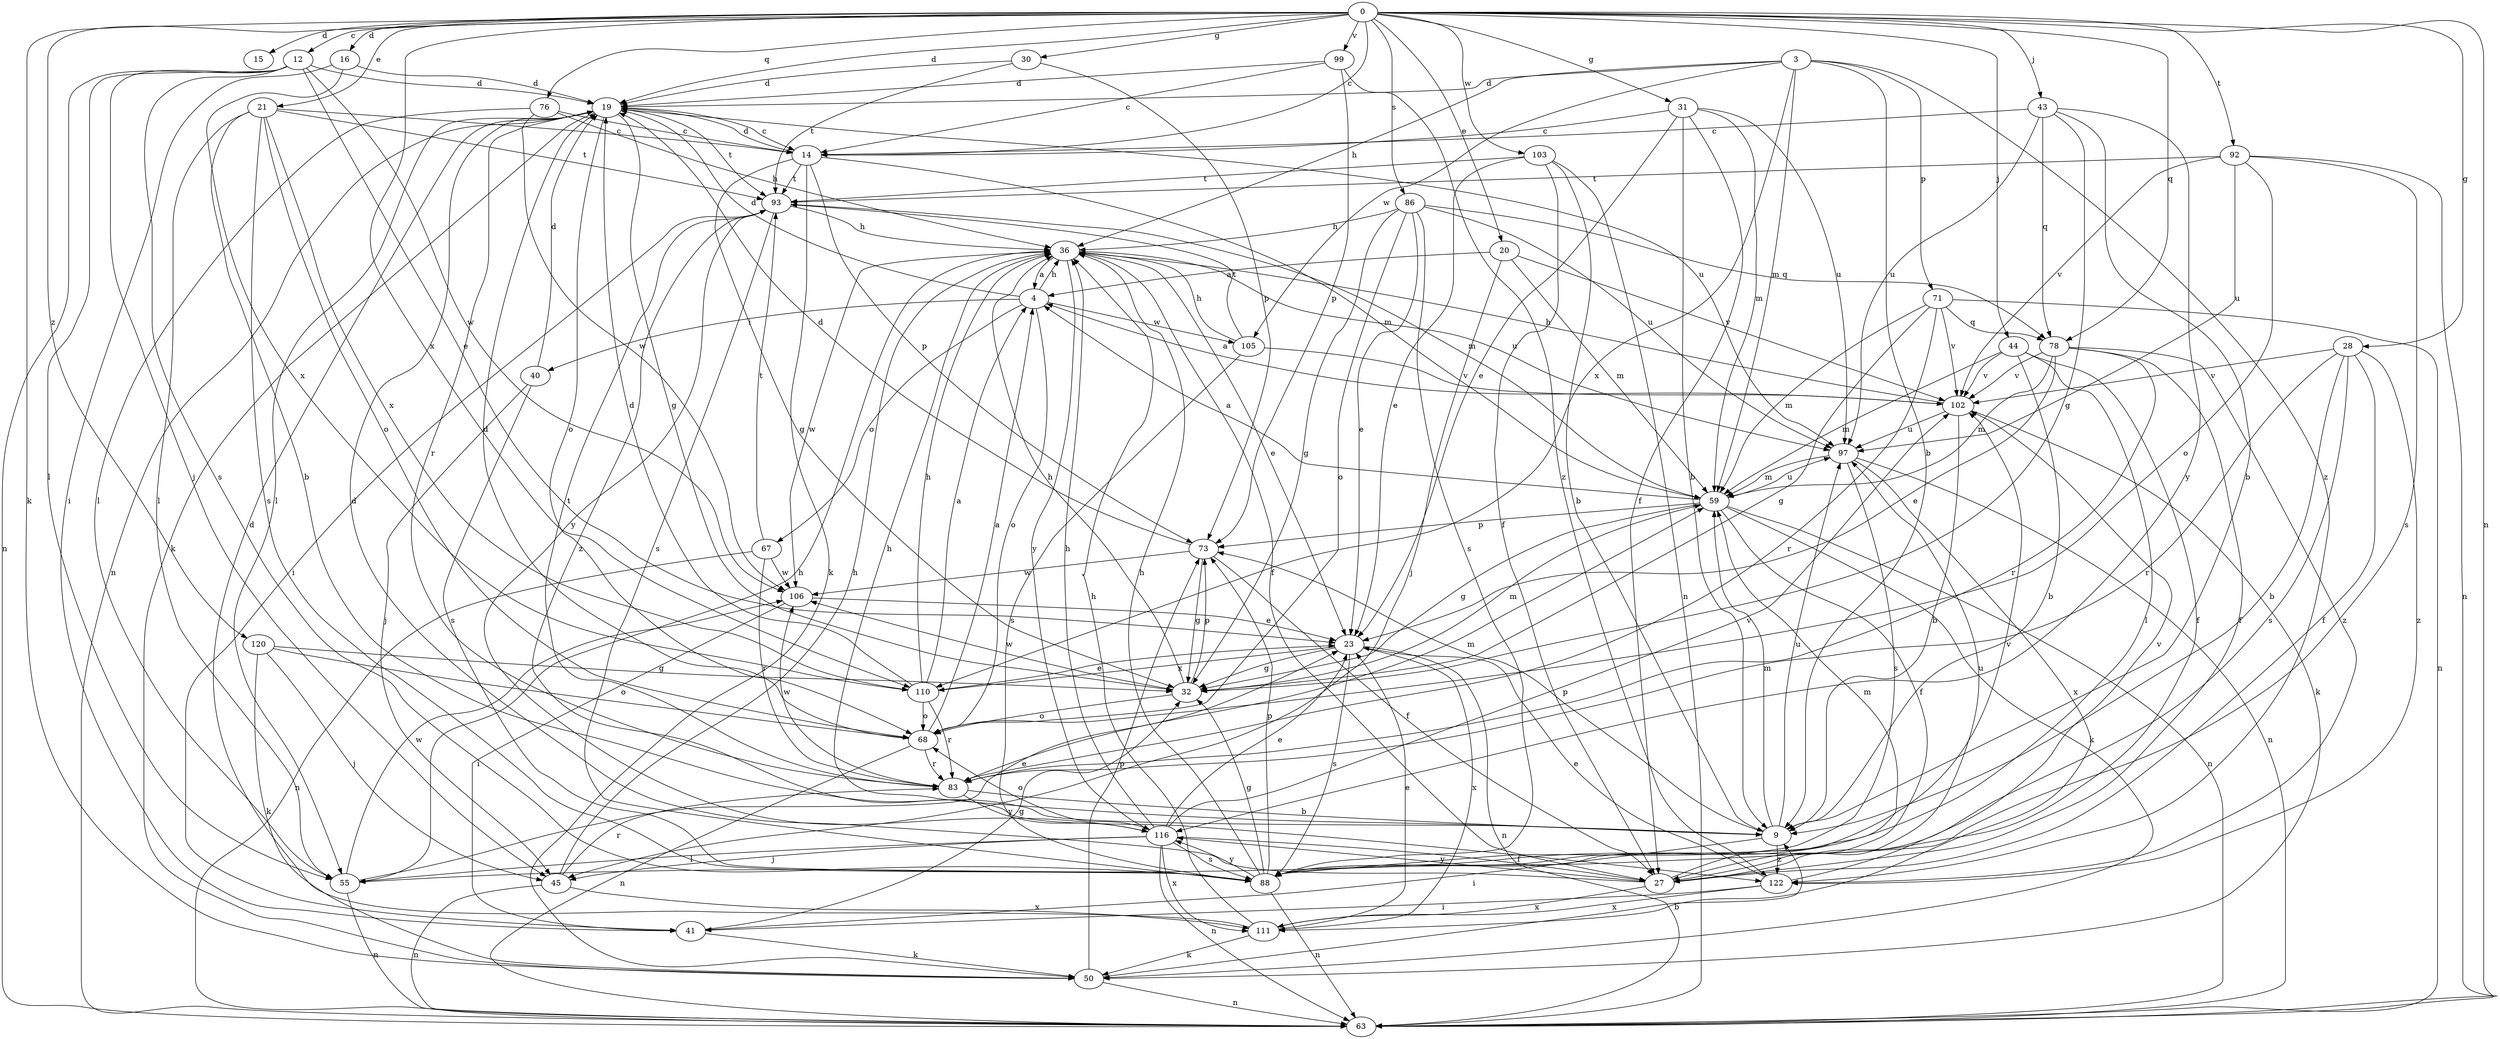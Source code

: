 strict digraph  {
0;
3;
4;
9;
12;
14;
15;
16;
19;
20;
21;
23;
27;
28;
30;
31;
32;
36;
40;
41;
43;
44;
45;
50;
55;
59;
63;
67;
68;
71;
73;
76;
78;
83;
86;
88;
92;
93;
97;
99;
102;
103;
105;
106;
110;
111;
116;
120;
122;
0 -> 12  [label=c];
0 -> 14  [label=c];
0 -> 15  [label=d];
0 -> 16  [label=d];
0 -> 19  [label=d];
0 -> 20  [label=e];
0 -> 21  [label=e];
0 -> 28  [label=g];
0 -> 30  [label=g];
0 -> 31  [label=g];
0 -> 43  [label=j];
0 -> 44  [label=j];
0 -> 50  [label=k];
0 -> 63  [label=n];
0 -> 76  [label=q];
0 -> 78  [label=q];
0 -> 86  [label=s];
0 -> 92  [label=t];
0 -> 99  [label=v];
0 -> 103  [label=w];
0 -> 110  [label=x];
0 -> 120  [label=z];
3 -> 9  [label=b];
3 -> 19  [label=d];
3 -> 36  [label=h];
3 -> 59  [label=m];
3 -> 71  [label=p];
3 -> 105  [label=w];
3 -> 110  [label=x];
3 -> 122  [label=z];
4 -> 19  [label=d];
4 -> 36  [label=h];
4 -> 40  [label=i];
4 -> 67  [label=o];
4 -> 68  [label=o];
4 -> 105  [label=w];
9 -> 36  [label=h];
9 -> 41  [label=i];
9 -> 59  [label=m];
9 -> 73  [label=p];
9 -> 97  [label=u];
9 -> 122  [label=z];
12 -> 19  [label=d];
12 -> 23  [label=e];
12 -> 45  [label=j];
12 -> 55  [label=l];
12 -> 63  [label=n];
12 -> 88  [label=s];
12 -> 106  [label=w];
14 -> 19  [label=d];
14 -> 32  [label=g];
14 -> 50  [label=k];
14 -> 59  [label=m];
14 -> 73  [label=p];
14 -> 93  [label=t];
16 -> 19  [label=d];
16 -> 41  [label=i];
16 -> 110  [label=x];
19 -> 14  [label=c];
19 -> 32  [label=g];
19 -> 50  [label=k];
19 -> 55  [label=l];
19 -> 63  [label=n];
19 -> 68  [label=o];
19 -> 83  [label=r];
19 -> 93  [label=t];
19 -> 97  [label=u];
20 -> 4  [label=a];
20 -> 45  [label=j];
20 -> 59  [label=m];
20 -> 102  [label=v];
21 -> 9  [label=b];
21 -> 14  [label=c];
21 -> 55  [label=l];
21 -> 68  [label=o];
21 -> 88  [label=s];
21 -> 93  [label=t];
21 -> 110  [label=x];
23 -> 32  [label=g];
23 -> 63  [label=n];
23 -> 88  [label=s];
23 -> 110  [label=x];
23 -> 111  [label=x];
27 -> 19  [label=d];
27 -> 59  [label=m];
27 -> 97  [label=u];
27 -> 111  [label=x];
27 -> 116  [label=y];
28 -> 9  [label=b];
28 -> 27  [label=f];
28 -> 83  [label=r];
28 -> 88  [label=s];
28 -> 102  [label=v];
28 -> 122  [label=z];
30 -> 19  [label=d];
30 -> 73  [label=p];
30 -> 93  [label=t];
31 -> 9  [label=b];
31 -> 14  [label=c];
31 -> 23  [label=e];
31 -> 27  [label=f];
31 -> 59  [label=m];
31 -> 97  [label=u];
32 -> 36  [label=h];
32 -> 59  [label=m];
32 -> 68  [label=o];
32 -> 73  [label=p];
32 -> 106  [label=w];
36 -> 4  [label=a];
36 -> 23  [label=e];
36 -> 27  [label=f];
36 -> 97  [label=u];
36 -> 106  [label=w];
36 -> 116  [label=y];
40 -> 19  [label=d];
40 -> 45  [label=j];
40 -> 88  [label=s];
41 -> 32  [label=g];
41 -> 50  [label=k];
43 -> 9  [label=b];
43 -> 14  [label=c];
43 -> 32  [label=g];
43 -> 78  [label=q];
43 -> 97  [label=u];
43 -> 116  [label=y];
44 -> 9  [label=b];
44 -> 27  [label=f];
44 -> 55  [label=l];
44 -> 59  [label=m];
44 -> 102  [label=v];
45 -> 36  [label=h];
45 -> 63  [label=n];
45 -> 83  [label=r];
45 -> 111  [label=x];
50 -> 9  [label=b];
50 -> 63  [label=n];
50 -> 73  [label=p];
55 -> 23  [label=e];
55 -> 36  [label=h];
55 -> 63  [label=n];
55 -> 106  [label=w];
59 -> 4  [label=a];
59 -> 27  [label=f];
59 -> 32  [label=g];
59 -> 50  [label=k];
59 -> 63  [label=n];
59 -> 73  [label=p];
59 -> 97  [label=u];
67 -> 63  [label=n];
67 -> 83  [label=r];
67 -> 93  [label=t];
67 -> 106  [label=w];
68 -> 4  [label=a];
68 -> 19  [label=d];
68 -> 63  [label=n];
68 -> 83  [label=r];
71 -> 32  [label=g];
71 -> 59  [label=m];
71 -> 63  [label=n];
71 -> 78  [label=q];
71 -> 83  [label=r];
71 -> 102  [label=v];
73 -> 19  [label=d];
73 -> 27  [label=f];
73 -> 32  [label=g];
73 -> 106  [label=w];
76 -> 14  [label=c];
76 -> 36  [label=h];
76 -> 55  [label=l];
76 -> 106  [label=w];
78 -> 23  [label=e];
78 -> 27  [label=f];
78 -> 59  [label=m];
78 -> 83  [label=r];
78 -> 102  [label=v];
78 -> 122  [label=z];
83 -> 9  [label=b];
83 -> 59  [label=m];
83 -> 93  [label=t];
83 -> 106  [label=w];
83 -> 116  [label=y];
86 -> 23  [label=e];
86 -> 32  [label=g];
86 -> 36  [label=h];
86 -> 68  [label=o];
86 -> 78  [label=q];
86 -> 88  [label=s];
86 -> 97  [label=u];
88 -> 32  [label=g];
88 -> 36  [label=h];
88 -> 63  [label=n];
88 -> 73  [label=p];
88 -> 102  [label=v];
88 -> 116  [label=y];
92 -> 63  [label=n];
92 -> 68  [label=o];
92 -> 88  [label=s];
92 -> 93  [label=t];
92 -> 97  [label=u];
92 -> 102  [label=v];
93 -> 36  [label=h];
93 -> 41  [label=i];
93 -> 59  [label=m];
93 -> 88  [label=s];
93 -> 116  [label=y];
93 -> 122  [label=z];
97 -> 59  [label=m];
97 -> 63  [label=n];
97 -> 88  [label=s];
97 -> 111  [label=x];
99 -> 14  [label=c];
99 -> 19  [label=d];
99 -> 73  [label=p];
99 -> 122  [label=z];
102 -> 4  [label=a];
102 -> 9  [label=b];
102 -> 36  [label=h];
102 -> 50  [label=k];
102 -> 97  [label=u];
103 -> 9  [label=b];
103 -> 23  [label=e];
103 -> 27  [label=f];
103 -> 63  [label=n];
103 -> 93  [label=t];
105 -> 36  [label=h];
105 -> 88  [label=s];
105 -> 93  [label=t];
105 -> 102  [label=v];
106 -> 23  [label=e];
106 -> 41  [label=i];
110 -> 4  [label=a];
110 -> 19  [label=d];
110 -> 23  [label=e];
110 -> 36  [label=h];
110 -> 68  [label=o];
110 -> 83  [label=r];
111 -> 19  [label=d];
111 -> 23  [label=e];
111 -> 36  [label=h];
111 -> 50  [label=k];
116 -> 23  [label=e];
116 -> 27  [label=f];
116 -> 36  [label=h];
116 -> 45  [label=j];
116 -> 55  [label=l];
116 -> 63  [label=n];
116 -> 68  [label=o];
116 -> 88  [label=s];
116 -> 102  [label=v];
116 -> 111  [label=x];
120 -> 32  [label=g];
120 -> 45  [label=j];
120 -> 50  [label=k];
120 -> 68  [label=o];
122 -> 23  [label=e];
122 -> 41  [label=i];
122 -> 102  [label=v];
122 -> 111  [label=x];
}
